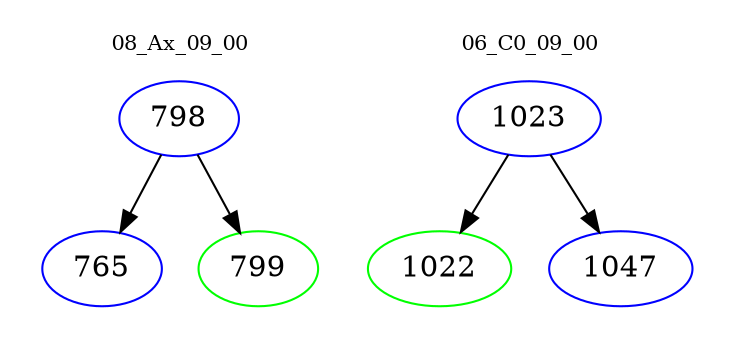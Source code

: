 digraph{
subgraph cluster_0 {
color = white
label = "08_Ax_09_00";
fontsize=10;
T0_798 [label="798", color="blue"]
T0_798 -> T0_765 [color="black"]
T0_765 [label="765", color="blue"]
T0_798 -> T0_799 [color="black"]
T0_799 [label="799", color="green"]
}
subgraph cluster_1 {
color = white
label = "06_C0_09_00";
fontsize=10;
T1_1023 [label="1023", color="blue"]
T1_1023 -> T1_1022 [color="black"]
T1_1022 [label="1022", color="green"]
T1_1023 -> T1_1047 [color="black"]
T1_1047 [label="1047", color="blue"]
}
}
